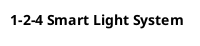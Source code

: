 @startuml
' Settings
' ============================

' use +,#,- instead of icons
'skinparam classAttributeIconSize 0

' horizontal distance in px
' skinparam nodesep 60 

' vertical distance in px
' skinparam ranksep 50

' use only straight lines (ortho/polyline)
skinparam linetype ortho

' title
title 1-2-4 Smart Light System



' Abstract Classes
' ============================




' Concrete Classes
' ============================





' Relations
' ================================



@enduml